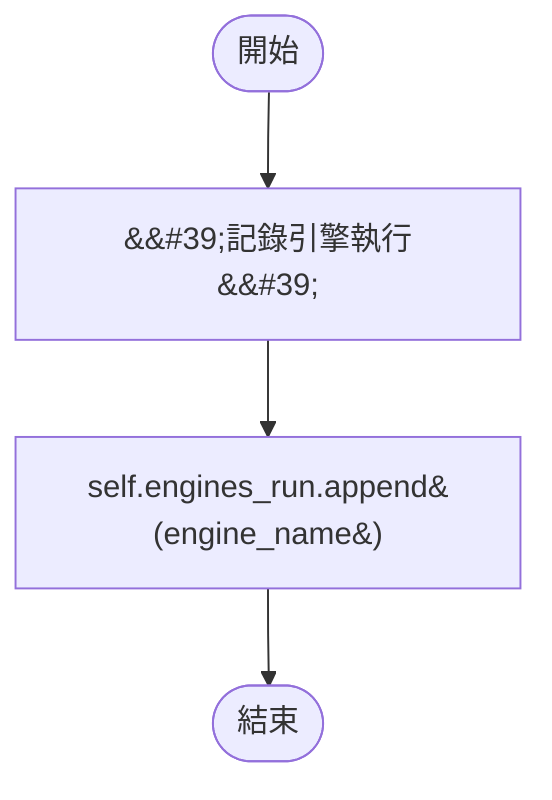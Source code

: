 flowchart TB
    n1([開始])
    n2([結束])
    n3[&amp;&#35;39;記錄引擎執行&amp;&#35;39;]
    n4[self.engines_run.append&#40;engine_name&#41;]
    n1 --> n3
    n3 --> n4
    n4 --> n2